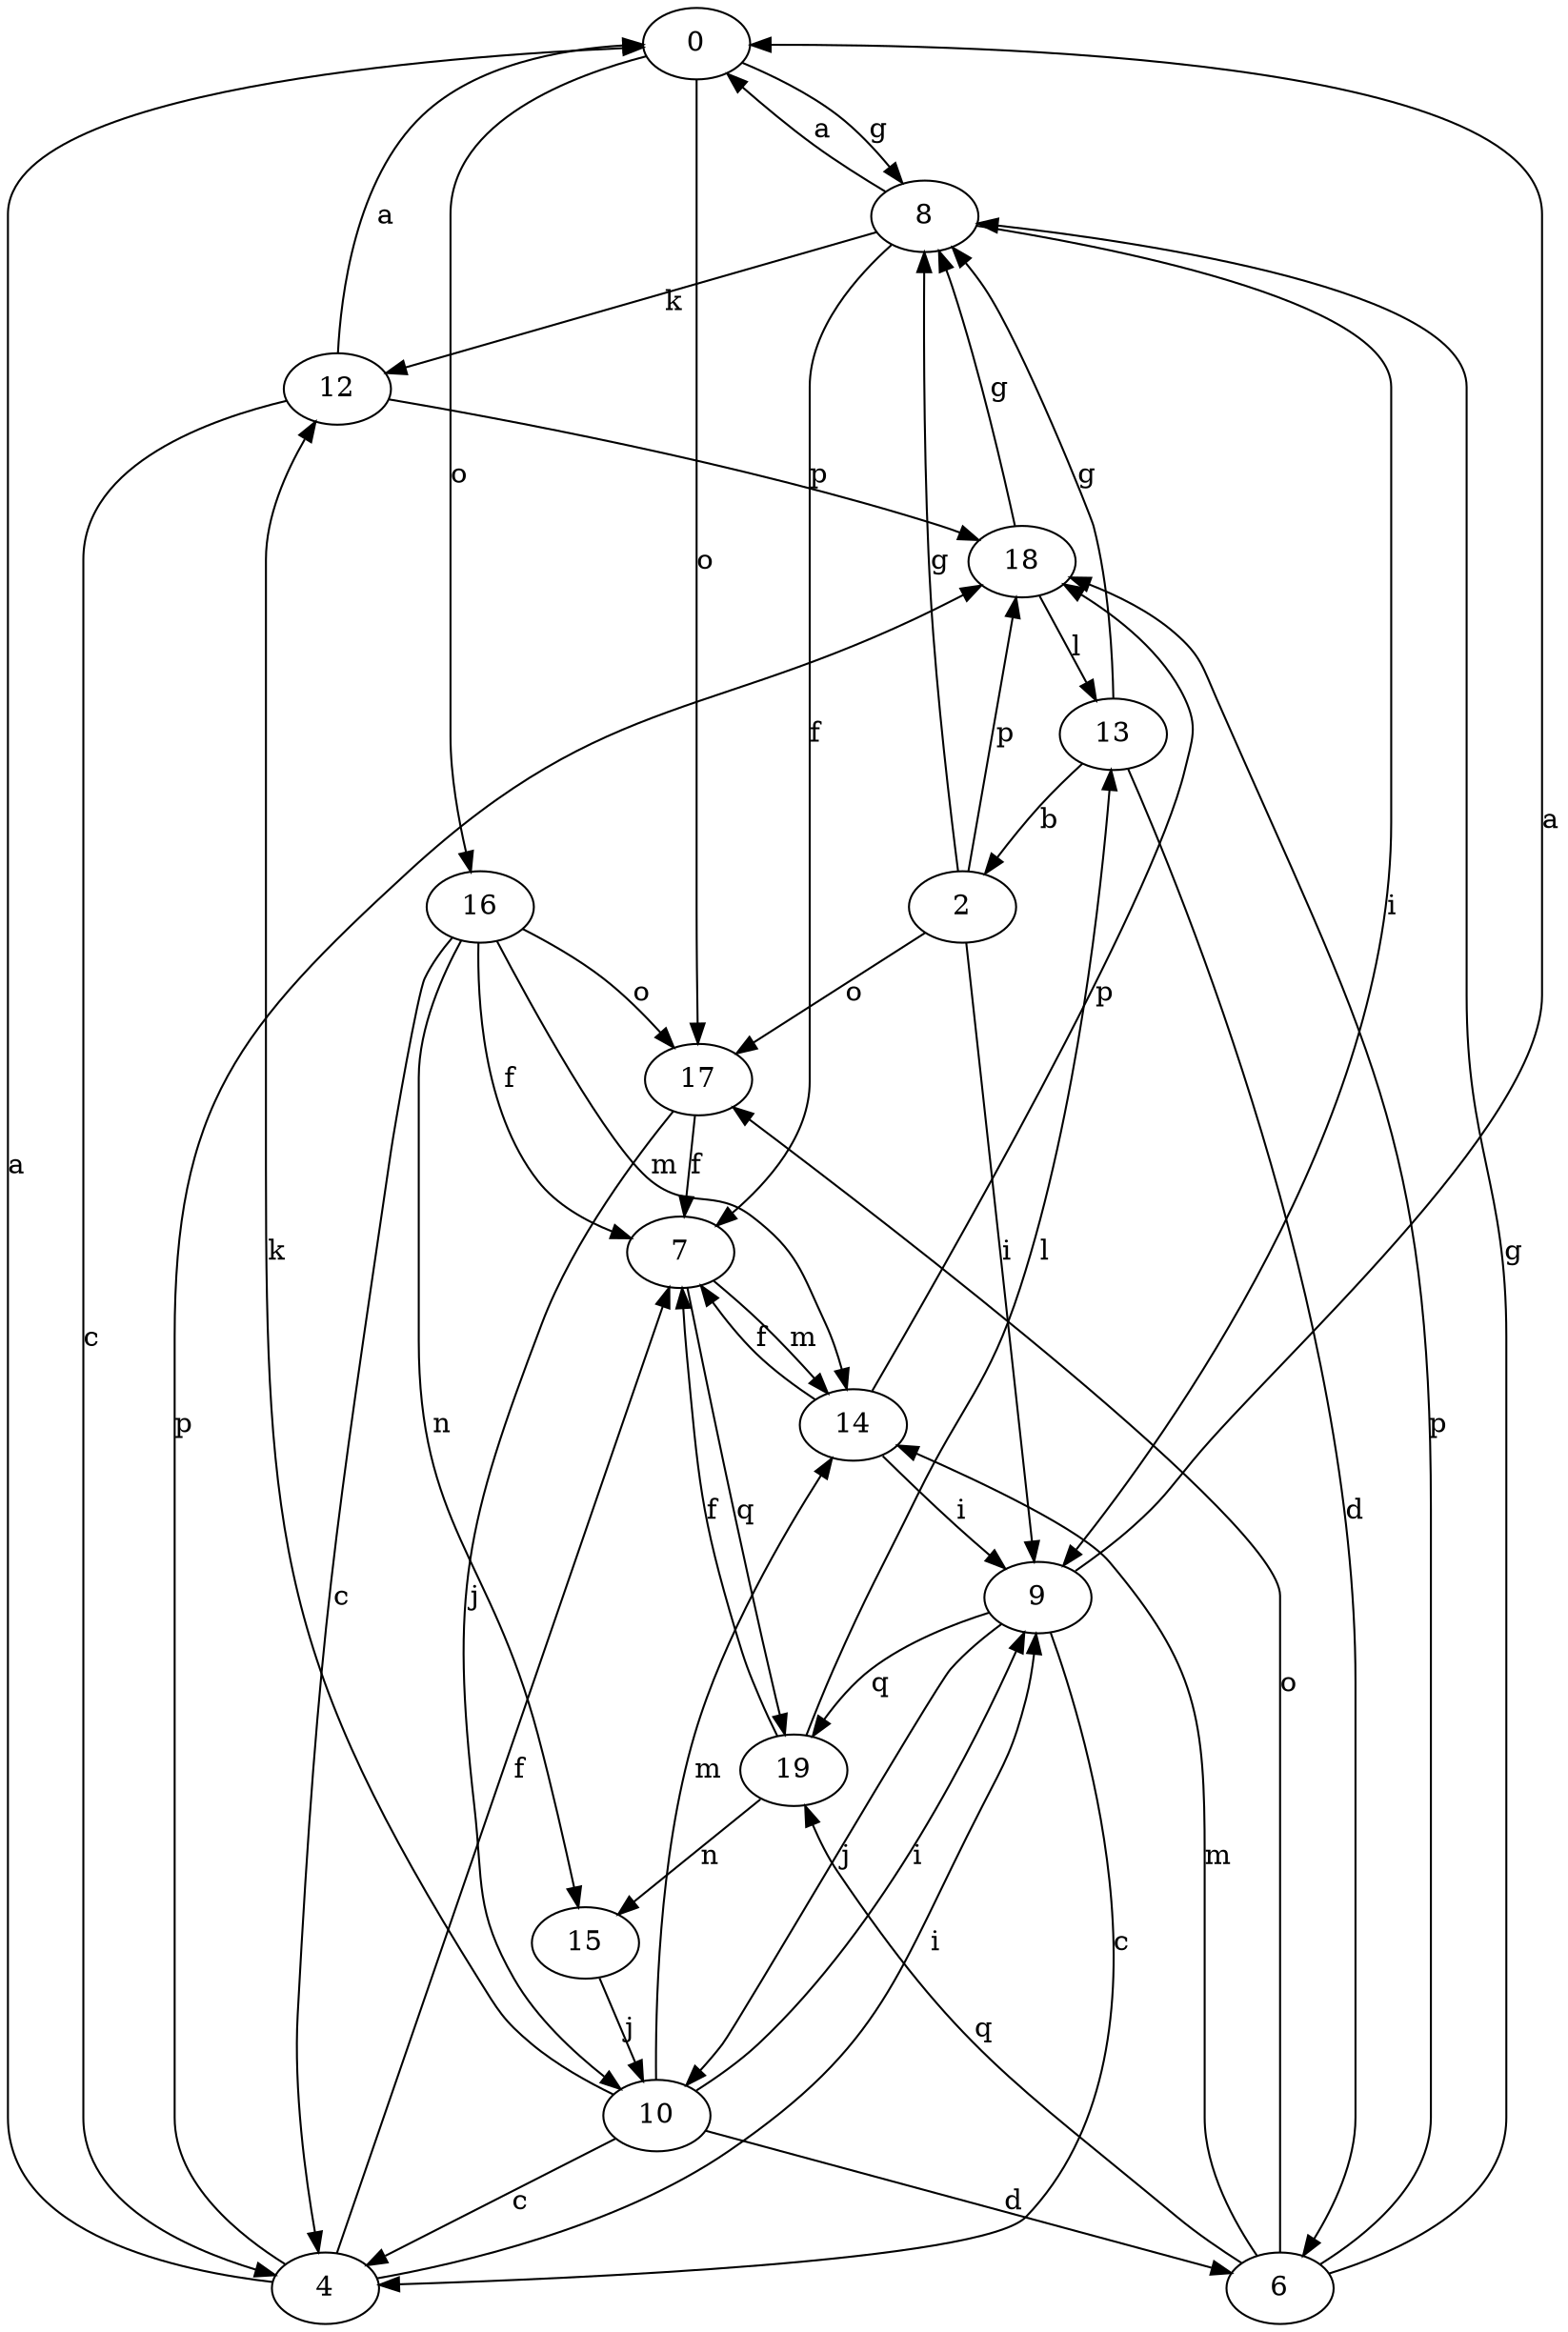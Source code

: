 strict digraph  {
0;
2;
4;
6;
7;
8;
9;
10;
12;
13;
14;
15;
16;
17;
18;
19;
0 -> 8  [label=g];
0 -> 16  [label=o];
0 -> 17  [label=o];
2 -> 8  [label=g];
2 -> 9  [label=i];
2 -> 17  [label=o];
2 -> 18  [label=p];
4 -> 0  [label=a];
4 -> 7  [label=f];
4 -> 9  [label=i];
4 -> 18  [label=p];
6 -> 8  [label=g];
6 -> 14  [label=m];
6 -> 17  [label=o];
6 -> 18  [label=p];
6 -> 19  [label=q];
7 -> 14  [label=m];
7 -> 19  [label=q];
8 -> 0  [label=a];
8 -> 7  [label=f];
8 -> 9  [label=i];
8 -> 12  [label=k];
9 -> 0  [label=a];
9 -> 4  [label=c];
9 -> 10  [label=j];
9 -> 19  [label=q];
10 -> 4  [label=c];
10 -> 6  [label=d];
10 -> 9  [label=i];
10 -> 12  [label=k];
10 -> 14  [label=m];
12 -> 0  [label=a];
12 -> 4  [label=c];
12 -> 18  [label=p];
13 -> 2  [label=b];
13 -> 6  [label=d];
13 -> 8  [label=g];
14 -> 7  [label=f];
14 -> 9  [label=i];
14 -> 18  [label=p];
15 -> 10  [label=j];
16 -> 4  [label=c];
16 -> 7  [label=f];
16 -> 14  [label=m];
16 -> 15  [label=n];
16 -> 17  [label=o];
17 -> 7  [label=f];
17 -> 10  [label=j];
18 -> 8  [label=g];
18 -> 13  [label=l];
19 -> 7  [label=f];
19 -> 13  [label=l];
19 -> 15  [label=n];
}
